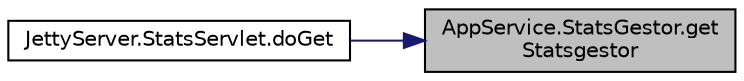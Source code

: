 digraph "AppService.StatsGestor.getStatsgestor"
{
 // LATEX_PDF_SIZE
  edge [fontname="Helvetica",fontsize="10",labelfontname="Helvetica",labelfontsize="10"];
  node [fontname="Helvetica",fontsize="10",shape=record];
  rankdir="RL";
  Node1 [label="AppService.StatsGestor.get\lStatsgestor",height=0.2,width=0.4,color="black", fillcolor="grey75", style="filled", fontcolor="black",tooltip=" "];
  Node1 -> Node2 [dir="back",color="midnightblue",fontsize="10",style="solid",fontname="Helvetica"];
  Node2 [label="JettyServer.StatsServlet.doGet",height=0.2,width=0.4,color="black", fillcolor="white", style="filled",URL="$class_jetty_server_1_1_stats_servlet.html#afc4b899aabe8a1f55e01f48fe36f7421",tooltip=" "];
}
